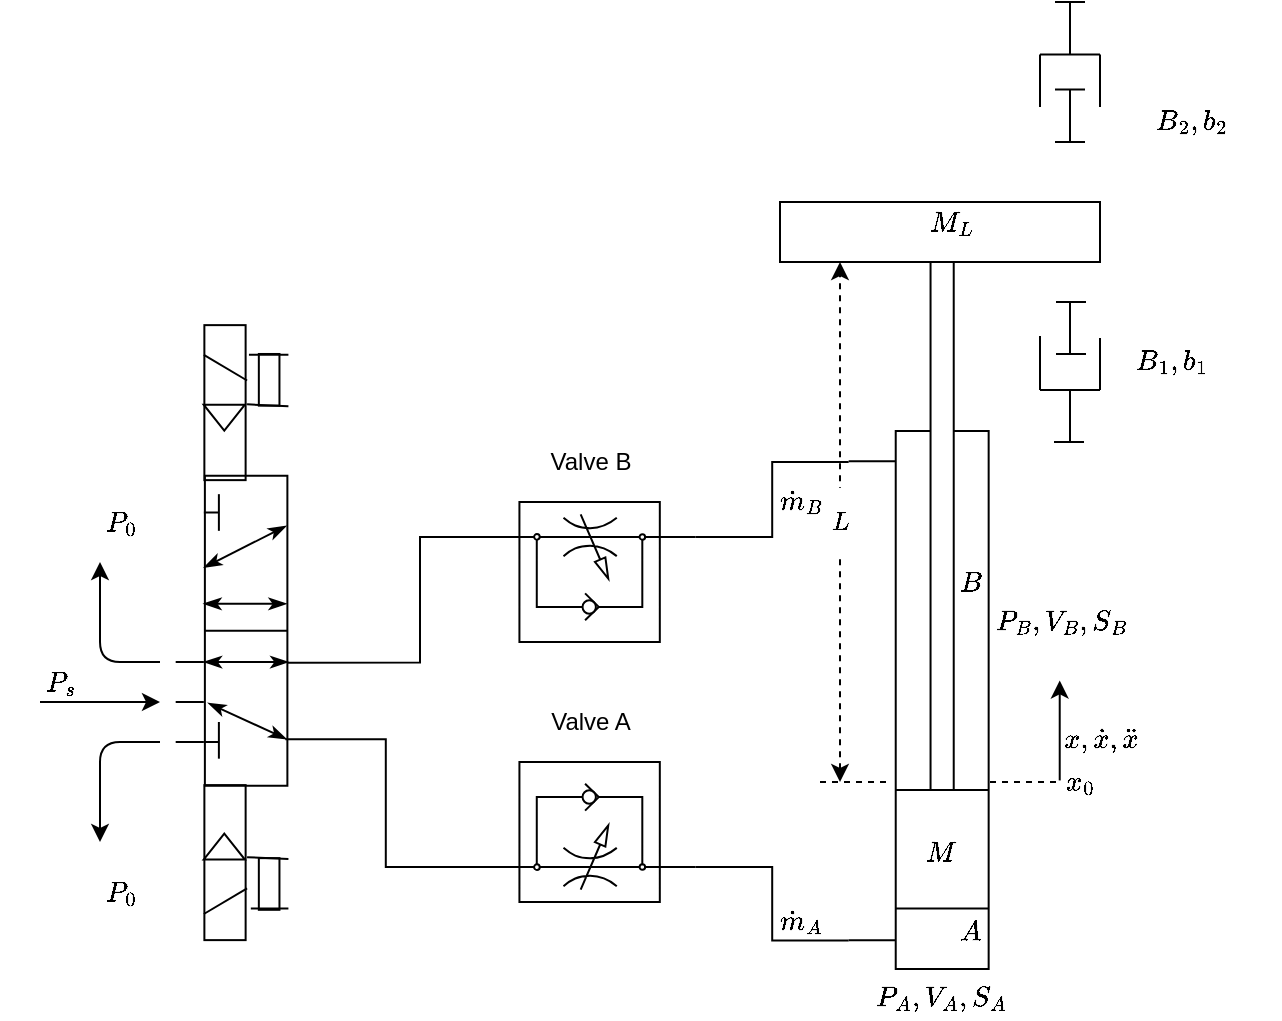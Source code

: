 <mxfile version="14.6.13" type="device"><diagram id="QGOc32A_E_jzF6UL4IfL" name="Page-1"><mxGraphModel dx="333" dy="571" grid="1" gridSize="10" guides="0" tooltips="1" connect="0" arrows="1" fold="1" page="1" pageScale="1" pageWidth="850" pageHeight="1100" math="1" shadow="0"><root><mxCell id="0"/><mxCell id="1" parent="0"/><mxCell id="qKkxfrQ7dY6HTsAQCQ4V-1" value="" style="verticalLabelPosition=bottom;html=1;verticalAlign=top;align=center;outlineConnect=0;shape=mxgraph.fluid_power.x11450;points=[[0.04,1,0],[0.707,1,0]];rotation=-90;flipH=0;flipV=1;" parent="1" vertex="1"><mxGeometry x="410" y="399.22" width="358.66" height="70" as="geometry"/></mxCell><mxCell id="qKkxfrQ7dY6HTsAQCQ4V-6" style="edgeStyle=orthogonalEdgeStyle;rounded=0;orthogonalLoop=1;jettySize=auto;html=1;exitX=0.25;exitY=1;exitDx=0;exitDy=0;exitPerimeter=0;entryX=0.603;entryY=0;entryDx=0;entryDy=0;entryPerimeter=0;endArrow=none;endFill=0;" parent="1" source="qKkxfrQ7dY6HTsAQCQ4V-3" target="izgYYI5H7b6O-L76sfsF-3" edge="1"><mxGeometry relative="1" as="geometry"><mxPoint x="305.04" y="460.565" as="targetPoint"/><Array as="points"><mxPoint x="340" y="397"/><mxPoint x="340" y="460"/></Array></mxGeometry></mxCell><mxCell id="qKkxfrQ7dY6HTsAQCQ4V-7" style="edgeStyle=orthogonalEdgeStyle;rounded=0;orthogonalLoop=1;jettySize=auto;html=1;exitX=0.25;exitY=0;exitDx=0;exitDy=0;exitPerimeter=0;entryX=0.707;entryY=1;entryDx=0;entryDy=0;entryPerimeter=0;endArrow=none;endFill=0;" parent="1" source="qKkxfrQ7dY6HTsAQCQ4V-3" target="qKkxfrQ7dY6HTsAQCQ4V-1" edge="1"><mxGeometry relative="1" as="geometry"/></mxCell><mxCell id="qKkxfrQ7dY6HTsAQCQ4V-3" value="" style="verticalLabelPosition=bottom;aspect=fixed;html=1;verticalAlign=top;align=center;outlineConnect=0;shape=mxgraph.fluid_power.x10640;points=[[0.25,0,0],[0.25,1,0]];direction=south;" parent="1" vertex="1"><mxGeometry x="372" y="380" width="105.83" height="70" as="geometry"/></mxCell><mxCell id="qKkxfrQ7dY6HTsAQCQ4V-8" style="edgeStyle=orthogonalEdgeStyle;rounded=0;orthogonalLoop=1;jettySize=auto;html=1;exitX=0.25;exitY=0;exitDx=0;exitDy=0;exitPerimeter=0;entryX=0.04;entryY=1;entryDx=0;entryDy=0;entryPerimeter=0;endArrow=none;endFill=0;" parent="1" source="qKkxfrQ7dY6HTsAQCQ4V-4" target="qKkxfrQ7dY6HTsAQCQ4V-1" edge="1"><mxGeometry relative="1" as="geometry"/></mxCell><mxCell id="qKkxfrQ7dY6HTsAQCQ4V-4" value="" style="verticalLabelPosition=bottom;aspect=fixed;html=1;verticalAlign=top;align=center;outlineConnect=0;shape=mxgraph.fluid_power.x10640;points=[[0.25,0,0],[0.25,1,0]];direction=south;flipH=0;flipV=1;" parent="1" vertex="1"><mxGeometry x="372" y="510" width="105.83" height="70" as="geometry"/></mxCell><mxCell id="qKkxfrQ7dY6HTsAQCQ4V-9" style="edgeStyle=orthogonalEdgeStyle;rounded=0;orthogonalLoop=1;jettySize=auto;html=1;entryX=0.25;entryY=1;entryDx=0;entryDy=0;entryPerimeter=0;endArrow=none;endFill=0;exitX=0.85;exitY=0.025;exitDx=0;exitDy=0;exitPerimeter=0;" parent="1" source="izgYYI5H7b6O-L76sfsF-3" target="qKkxfrQ7dY6HTsAQCQ4V-4" edge="1"><mxGeometry relative="1" as="geometry"><mxPoint x="290" y="498" as="sourcePoint"/></mxGeometry></mxCell><mxCell id="qKkxfrQ7dY6HTsAQCQ4V-11" value="" style="rounded=0;whiteSpace=wrap;html=1;" parent="1" vertex="1"><mxGeometry x="520" y="230" width="160" height="30" as="geometry"/></mxCell><mxCell id="qKkxfrQ7dY6HTsAQCQ4V-14" value="" style="endArrow=classic;html=1;" parent="1" edge="1"><mxGeometry width="50" height="50" relative="1" as="geometry"><mxPoint x="150" y="480" as="sourcePoint"/><mxPoint x="210" y="480" as="targetPoint"/></mxGeometry></mxCell><mxCell id="qKkxfrQ7dY6HTsAQCQ4V-15" value="" style="endArrow=classic;html=1;" parent="1" edge="1"><mxGeometry width="50" height="50" relative="1" as="geometry"><mxPoint x="210" y="460.0" as="sourcePoint"/><mxPoint x="180" y="410" as="targetPoint"/><Array as="points"><mxPoint x="180" y="460"/></Array></mxGeometry></mxCell><mxCell id="qKkxfrQ7dY6HTsAQCQ4V-16" value="" style="endArrow=classic;html=1;" parent="1" edge="1"><mxGeometry width="50" height="50" relative="1" as="geometry"><mxPoint x="210" y="500" as="sourcePoint"/><mxPoint x="180" y="550" as="targetPoint"/><Array as="points"><mxPoint x="180" y="500"/></Array></mxGeometry></mxCell><mxCell id="qKkxfrQ7dY6HTsAQCQ4V-17" value="$$P_s$$" style="text;html=1;align=center;verticalAlign=middle;resizable=0;points=[];autosize=1;strokeColor=none;" parent="1" vertex="1"><mxGeometry x="130" y="460" width="60" height="20" as="geometry"/></mxCell><mxCell id="qKkxfrQ7dY6HTsAQCQ4V-18" value="$$P_0$$" style="text;html=1;align=center;verticalAlign=middle;resizable=0;points=[];autosize=1;strokeColor=none;" parent="1" vertex="1"><mxGeometry x="160" y="380" width="60" height="20" as="geometry"/></mxCell><mxCell id="qKkxfrQ7dY6HTsAQCQ4V-19" value="$$P_0$$" style="text;html=1;align=center;verticalAlign=middle;resizable=0;points=[];autosize=1;strokeColor=none;" parent="1" vertex="1"><mxGeometry x="160" y="565" width="60" height="20" as="geometry"/></mxCell><mxCell id="qKkxfrQ7dY6HTsAQCQ4V-20" value="$$A$$" style="text;html=1;align=center;verticalAlign=middle;resizable=0;points=[];autosize=1;strokeColor=none;" parent="1" vertex="1"><mxGeometry x="590" y="585" width="50" height="20" as="geometry"/></mxCell><mxCell id="qKkxfrQ7dY6HTsAQCQ4V-21" value="$$B$$" style="text;html=1;align=center;verticalAlign=middle;resizable=0;points=[];autosize=1;strokeColor=none;" parent="1" vertex="1"><mxGeometry x="590" y="410" width="50" height="20" as="geometry"/></mxCell><mxCell id="qKkxfrQ7dY6HTsAQCQ4V-22" value="$$P_A, V_A, S_A$$" style="text;html=1;align=center;verticalAlign=middle;resizable=0;points=[];autosize=1;strokeColor=none;" parent="1" vertex="1"><mxGeometry x="540" y="618.44" width="120" height="20" as="geometry"/></mxCell><mxCell id="qKkxfrQ7dY6HTsAQCQ4V-23" value="$$P_B, V_B, S_B$$" style="text;html=1;align=center;verticalAlign=middle;resizable=0;points=[];autosize=1;strokeColor=none;" parent="1" vertex="1"><mxGeometry x="600" y="430" width="120" height="20" as="geometry"/></mxCell><mxCell id="qKkxfrQ7dY6HTsAQCQ4V-24" value="$$M$$" style="text;html=1;align=center;verticalAlign=middle;resizable=0;points=[];autosize=1;strokeColor=none;" parent="1" vertex="1"><mxGeometry x="575" y="545" width="50" height="20" as="geometry"/></mxCell><mxCell id="qKkxfrQ7dY6HTsAQCQ4V-25" value="" style="endArrow=none;dashed=1;html=1;" parent="1" edge="1"><mxGeometry width="50" height="50" relative="1" as="geometry"><mxPoint x="540" y="520" as="sourcePoint"/><mxPoint x="575" y="520" as="targetPoint"/></mxGeometry></mxCell><mxCell id="qKkxfrQ7dY6HTsAQCQ4V-29" value="" style="endArrow=classic;html=1;dashed=1;endFill=1;startArrow=classic;startFill=1;" parent="1" edge="1"><mxGeometry relative="1" as="geometry"><mxPoint x="550" y="520" as="sourcePoint"/><mxPoint x="550" y="260" as="targetPoint"/></mxGeometry></mxCell><mxCell id="qKkxfrQ7dY6HTsAQCQ4V-30" value="$$L$$" style="edgeLabel;resizable=0;html=1;align=center;verticalAlign=middle;" parent="qKkxfrQ7dY6HTsAQCQ4V-29" connectable="0" vertex="1"><mxGeometry relative="1" as="geometry"/></mxCell><mxCell id="qKkxfrQ7dY6HTsAQCQ4V-31" value="" style="endArrow=none;dashed=1;html=1;" parent="1" edge="1"><mxGeometry width="50" height="50" relative="1" as="geometry"><mxPoint x="625" y="520" as="sourcePoint"/><mxPoint x="660" y="520" as="targetPoint"/></mxGeometry></mxCell><mxCell id="qKkxfrQ7dY6HTsAQCQ4V-32" value="" style="endArrow=classic;html=1;" parent="1" edge="1"><mxGeometry width="50" height="50" relative="1" as="geometry"><mxPoint x="659.86" y="519.22" as="sourcePoint"/><mxPoint x="659.86" y="469.22" as="targetPoint"/></mxGeometry></mxCell><mxCell id="qKkxfrQ7dY6HTsAQCQ4V-33" value="$$x, \dot{x}, \ddot{x}$$" style="text;html=1;align=center;verticalAlign=middle;resizable=0;points=[];autosize=1;strokeColor=none;" parent="1" vertex="1"><mxGeometry x="610" y="489.22" width="140" height="20" as="geometry"/></mxCell><mxCell id="qKkxfrQ7dY6HTsAQCQ4V-35" value="$$x_0$$" style="text;html=1;align=center;verticalAlign=middle;resizable=0;points=[];autosize=1;strokeColor=none;" parent="1" vertex="1"><mxGeometry x="640" y="510" width="60" height="20" as="geometry"/></mxCell><mxCell id="qKkxfrQ7dY6HTsAQCQ4V-36" value="$$\dot{m}_A$$" style="text;html=1;align=center;verticalAlign=middle;resizable=0;points=[];autosize=1;strokeColor=none;" parent="1" vertex="1"><mxGeometry x="485" y="580" width="90" height="20" as="geometry"/></mxCell><mxCell id="qKkxfrQ7dY6HTsAQCQ4V-37" value="$$\dot{m}_B$$" style="text;html=1;align=center;verticalAlign=middle;resizable=0;points=[];autosize=1;strokeColor=none;" parent="1" vertex="1"><mxGeometry x="485" y="370" width="90" height="20" as="geometry"/></mxCell><mxCell id="qKkxfrQ7dY6HTsAQCQ4V-38" value="Valve A" style="text;html=1;align=center;verticalAlign=middle;resizable=0;points=[];autosize=1;strokeColor=none;" parent="1" vertex="1"><mxGeometry x="395" y="480" width="60" height="20" as="geometry"/></mxCell><mxCell id="qKkxfrQ7dY6HTsAQCQ4V-39" value="Valve B" style="text;html=1;align=center;verticalAlign=middle;resizable=0;points=[];autosize=1;strokeColor=none;" parent="1" vertex="1"><mxGeometry x="394.91" y="350" width="60" height="20" as="geometry"/></mxCell><mxCell id="qKkxfrQ7dY6HTsAQCQ4V-54" value="" style="group" parent="1" vertex="1" connectable="0"><mxGeometry x="650" y="130" width="30" height="70" as="geometry"/></mxCell><mxCell id="qKkxfrQ7dY6HTsAQCQ4V-40" value="" style="endArrow=none;html=1;" parent="qKkxfrQ7dY6HTsAQCQ4V-54" edge="1"><mxGeometry width="50" height="50" relative="1" as="geometry"><mxPoint y="26.25" as="sourcePoint"/><mxPoint x="30" y="26.25" as="targetPoint"/></mxGeometry></mxCell><mxCell id="qKkxfrQ7dY6HTsAQCQ4V-41" value="" style="endArrow=none;html=1;" parent="qKkxfrQ7dY6HTsAQCQ4V-54" edge="1"><mxGeometry width="50" height="50" relative="1" as="geometry"><mxPoint y="26.25" as="sourcePoint"/><mxPoint y="52.5" as="targetPoint"/></mxGeometry></mxCell><mxCell id="qKkxfrQ7dY6HTsAQCQ4V-42" value="" style="endArrow=none;html=1;" parent="qKkxfrQ7dY6HTsAQCQ4V-54" edge="1"><mxGeometry width="50" height="50" relative="1" as="geometry"><mxPoint x="30" y="26.25" as="sourcePoint"/><mxPoint x="30" y="52.5" as="targetPoint"/></mxGeometry></mxCell><mxCell id="qKkxfrQ7dY6HTsAQCQ4V-44" value="" style="endArrow=none;html=1;" parent="qKkxfrQ7dY6HTsAQCQ4V-54" edge="1"><mxGeometry width="50" height="50" relative="1" as="geometry"><mxPoint x="7.5" y="43.75" as="sourcePoint"/><mxPoint x="22.5" y="43.75" as="targetPoint"/></mxGeometry></mxCell><mxCell id="qKkxfrQ7dY6HTsAQCQ4V-46" value="" style="endArrow=none;html=1;" parent="qKkxfrQ7dY6HTsAQCQ4V-54" edge="1"><mxGeometry width="50" height="50" relative="1" as="geometry"><mxPoint x="15" as="sourcePoint"/><mxPoint x="15" y="26.25" as="targetPoint"/></mxGeometry></mxCell><mxCell id="qKkxfrQ7dY6HTsAQCQ4V-50" value="" style="endArrow=none;html=1;" parent="qKkxfrQ7dY6HTsAQCQ4V-54" edge="1"><mxGeometry width="50" height="50" relative="1" as="geometry"><mxPoint x="15" y="43.75" as="sourcePoint"/><mxPoint x="15" y="70" as="targetPoint"/></mxGeometry></mxCell><mxCell id="qKkxfrQ7dY6HTsAQCQ4V-51" value="" style="endArrow=none;html=1;" parent="qKkxfrQ7dY6HTsAQCQ4V-54" edge="1"><mxGeometry width="50" height="50" relative="1" as="geometry"><mxPoint x="7.5" y="70" as="sourcePoint"/><mxPoint x="22.5" y="70" as="targetPoint"/></mxGeometry></mxCell><mxCell id="qKkxfrQ7dY6HTsAQCQ4V-53" value="" style="endArrow=none;html=1;" parent="qKkxfrQ7dY6HTsAQCQ4V-54" edge="1"><mxGeometry width="50" height="50" relative="1" as="geometry"><mxPoint x="7.5" as="sourcePoint"/><mxPoint x="22.5" as="targetPoint"/></mxGeometry></mxCell><mxCell id="RA2GWcrk0DVsxeMc9pft-1" value="" style="group;direction=east;rotation=-180;" parent="1" vertex="1" connectable="0"><mxGeometry x="650" y="280" width="30" height="70" as="geometry"/></mxCell><mxCell id="RA2GWcrk0DVsxeMc9pft-2" value="" style="endArrow=none;html=1;" parent="RA2GWcrk0DVsxeMc9pft-1" edge="1"><mxGeometry width="50" height="50" relative="1" as="geometry"><mxPoint x="30" y="44" as="sourcePoint"/><mxPoint y="44" as="targetPoint"/></mxGeometry></mxCell><mxCell id="RA2GWcrk0DVsxeMc9pft-3" value="" style="endArrow=none;html=1;" parent="RA2GWcrk0DVsxeMc9pft-1" edge="1"><mxGeometry width="50" height="50" relative="1" as="geometry"><mxPoint x="30" y="44" as="sourcePoint"/><mxPoint x="30" y="18" as="targetPoint"/></mxGeometry></mxCell><mxCell id="RA2GWcrk0DVsxeMc9pft-4" value="" style="endArrow=none;html=1;" parent="RA2GWcrk0DVsxeMc9pft-1" edge="1"><mxGeometry width="50" height="50" relative="1" as="geometry"><mxPoint y="44" as="sourcePoint"/><mxPoint y="17" as="targetPoint"/></mxGeometry></mxCell><mxCell id="RA2GWcrk0DVsxeMc9pft-5" value="" style="endArrow=none;html=1;" parent="RA2GWcrk0DVsxeMc9pft-1" edge="1"><mxGeometry width="50" height="50" relative="1" as="geometry"><mxPoint x="23" y="26" as="sourcePoint"/><mxPoint x="8" y="26" as="targetPoint"/></mxGeometry></mxCell><mxCell id="RA2GWcrk0DVsxeMc9pft-6" value="" style="endArrow=none;html=1;" parent="RA2GWcrk0DVsxeMc9pft-1" edge="1"><mxGeometry width="50" height="50" relative="1" as="geometry"><mxPoint x="15" y="70" as="sourcePoint"/><mxPoint x="15" y="44" as="targetPoint"/></mxGeometry></mxCell><mxCell id="RA2GWcrk0DVsxeMc9pft-7" value="" style="endArrow=none;html=1;" parent="RA2GWcrk0DVsxeMc9pft-1" edge="1"><mxGeometry width="50" height="50" relative="1" as="geometry"><mxPoint x="15" y="26" as="sourcePoint"/><mxPoint x="15" as="targetPoint"/></mxGeometry></mxCell><mxCell id="RA2GWcrk0DVsxeMc9pft-8" value="" style="endArrow=none;html=1;" parent="RA2GWcrk0DVsxeMc9pft-1" edge="1"><mxGeometry width="50" height="50" relative="1" as="geometry"><mxPoint x="23" as="sourcePoint"/><mxPoint x="8" as="targetPoint"/></mxGeometry></mxCell><mxCell id="RA2GWcrk0DVsxeMc9pft-9" value="" style="endArrow=none;html=1;" parent="RA2GWcrk0DVsxeMc9pft-1" edge="1"><mxGeometry width="50" height="50" relative="1" as="geometry"><mxPoint x="22" y="70" as="sourcePoint"/><mxPoint x="7" y="70" as="targetPoint"/></mxGeometry></mxCell><mxCell id="izgYYI5H7b6O-L76sfsF-40" value="" style="group;rotation=90;" parent="1" vertex="1" connectable="0"><mxGeometry x="102.5" y="410" width="310" height="55" as="geometry"/></mxCell><mxCell id="izgYYI5H7b6O-L76sfsF-3" value="" style="rounded=0;whiteSpace=wrap;html=1;fillColor=none;container=0;rotation=90;" parent="izgYYI5H7b6O-L76sfsF-40" vertex="1"><mxGeometry x="73.067" y="13.75" width="155.0" height="41.25" as="geometry"/></mxCell><mxCell id="izgYYI5H7b6O-L76sfsF-5" value="" style="rounded=0;whiteSpace=wrap;html=1;fillColor=none;container=0;rotation=90;" parent="izgYYI5H7b6O-L76sfsF-40" vertex="1"><mxGeometry x="101.249" y="139.997" width="77.5" height="20.625" as="geometry"/></mxCell><mxCell id="izgYYI5H7b6O-L76sfsF-6" value="" style="rounded=0;whiteSpace=wrap;html=1;fillColor=none;container=0;rotation=90;" parent="izgYYI5H7b6O-L76sfsF-40" vertex="1"><mxGeometry x="101.249" y="-89.997" width="77.5" height="20.625" as="geometry"/></mxCell><mxCell id="izgYYI5H7b6O-L76sfsF-8" value="" style="endArrow=none;html=1;entryX=0.5;entryY=0;entryDx=0;entryDy=0;exitX=0.5;exitY=1;exitDx=0;exitDy=0;" parent="izgYYI5H7b6O-L76sfsF-40" source="izgYYI5H7b6O-L76sfsF-3" target="izgYYI5H7b6O-L76sfsF-3" edge="1"><mxGeometry x="130.37" y="-110.917" width="46.97" height="34.375" as="geometry"><mxPoint x="44.885" y="-53.167" as="sourcePoint"/><mxPoint x="97.491" y="9.167" as="targetPoint"/></mxGeometry></mxCell><mxCell id="izgYYI5H7b6O-L76sfsF-9" value="" style="endArrow=none;html=1;" parent="izgYYI5H7b6O-L76sfsF-40" edge="1"><mxGeometry x="130.37" y="-110.917" width="46.97" height="34.375" as="geometry"><mxPoint x="129.431" y="-103.583" as="sourcePoint"/><mxPoint x="151.037" y="-90.75" as="targetPoint"/></mxGeometry></mxCell><mxCell id="izgYYI5H7b6O-L76sfsF-10" value="" style="endArrow=none;html=1;" parent="izgYYI5H7b6O-L76sfsF-40" edge="1"><mxGeometry x="130.37" y="-110.917" width="46.97" height="34.375" as="geometry"><mxPoint x="151.037" y="147.583" as="sourcePoint"/><mxPoint x="171.704" y="148.5" as="targetPoint"/></mxGeometry></mxCell><mxCell id="izgYYI5H7b6O-L76sfsF-11" value="" style="endArrow=none;html=1;" parent="izgYYI5H7b6O-L76sfsF-40" edge="1"><mxGeometry x="130.37" y="-110.917" width="46.97" height="34.375" as="geometry"><mxPoint x="129.431" y="176" as="sourcePoint"/><mxPoint x="151.037" y="163.167" as="targetPoint"/></mxGeometry></mxCell><mxCell id="izgYYI5H7b6O-L76sfsF-12" value="" style="endArrow=none;html=1;" parent="izgYYI5H7b6O-L76sfsF-40" edge="1"><mxGeometry x="130.37" y="-110.917" width="46.97" height="34.375" as="geometry"><mxPoint x="151.037" y="-78.833" as="sourcePoint"/><mxPoint x="171.704" y="-77.917" as="targetPoint"/></mxGeometry></mxCell><mxCell id="izgYYI5H7b6O-L76sfsF-18" value="" style="triangle;whiteSpace=wrap;html=1;fillColor=none;container=0;rotation=90;" parent="izgYYI5H7b6O-L76sfsF-40" vertex="1"><mxGeometry x="133.188" y="-82.5" width="12.917" height="20.625" as="geometry"/></mxCell><mxCell id="izgYYI5H7b6O-L76sfsF-19" value="" style="triangle;whiteSpace=wrap;html=1;fillColor=none;rotation=270;container=0;" parent="izgYYI5H7b6O-L76sfsF-40" vertex="1"><mxGeometry x="133.188" y="132" width="12.917" height="20.625" as="geometry"/></mxCell><mxCell id="izgYYI5H7b6O-L76sfsF-7" value="" style="rounded=0;whiteSpace=wrap;html=1;fillColor=none;container=0;rotation=90;" parent="izgYYI5H7b6O-L76sfsF-40" vertex="1"><mxGeometry x="149.158" y="-96.25" width="25.833" height="10.312" as="geometry"/></mxCell><mxCell id="izgYYI5H7b6O-L76sfsF-13" value="" style="endArrow=none;html=1;" parent="izgYYI5H7b6O-L76sfsF-40" edge="1"><mxGeometry x="130.37" y="-98.083" width="46.97" height="34.375" as="geometry"><mxPoint x="151.976" y="-103.583" as="sourcePoint"/><mxPoint x="171.704" y="-103.583" as="targetPoint"/></mxGeometry></mxCell><mxCell id="izgYYI5H7b6O-L76sfsF-16" value="" style="rounded=0;whiteSpace=wrap;html=1;fillColor=none;rotation=-90;container=0;" parent="izgYYI5H7b6O-L76sfsF-40" vertex="1"><mxGeometry x="149.158" y="155.833" width="25.833" height="10.312" as="geometry"/></mxCell><mxCell id="izgYYI5H7b6O-L76sfsF-17" value="" style="endArrow=none;html=1;" parent="izgYYI5H7b6O-L76sfsF-40" edge="1"><mxGeometry x="130.37" y="154" width="46.97" height="34.375" as="geometry"><mxPoint x="171.704" y="173.25" as="sourcePoint"/><mxPoint x="152.916" y="173.25" as="targetPoint"/></mxGeometry></mxCell><mxCell id="izgYYI5H7b6O-L76sfsF-33" value="" style="endArrow=classicThin;startArrow=classicThin;html=1;entryX=0.162;entryY=0.013;entryDx=0;entryDy=0;entryPerimeter=0;endFill=1;startFill=1;" parent="izgYYI5H7b6O-L76sfsF-40" target="izgYYI5H7b6O-L76sfsF-3" edge="1"><mxGeometry width="50" height="50" relative="1" as="geometry"><mxPoint x="129.431" y="2.75" as="sourcePoint"/><mxPoint x="157.613" y="-24.75" as="targetPoint"/></mxGeometry></mxCell><mxCell id="izgYYI5H7b6O-L76sfsF-34" value="" style="endArrow=classicThin;startArrow=classicThin;html=1;entryX=0.413;entryY=0.008;entryDx=0;entryDy=0;entryPerimeter=0;exitX=0.413;exitY=1.018;exitDx=0;exitDy=0;exitPerimeter=0;endFill=1;startFill=1;" parent="izgYYI5H7b6O-L76sfsF-40" source="izgYYI5H7b6O-L76sfsF-3" target="izgYYI5H7b6O-L76sfsF-3" edge="1"><mxGeometry width="50" height="50" relative="1" as="geometry"><mxPoint x="122.855" y="11.917" as="sourcePoint"/><mxPoint x="164.188" y="-7.333" as="targetPoint"/></mxGeometry></mxCell><mxCell id="izgYYI5H7b6O-L76sfsF-35" value="" style="endArrow=classicThin;startArrow=classicThin;html=1;entryX=0.413;entryY=0.008;entryDx=0;entryDy=0;entryPerimeter=0;exitX=0.413;exitY=1.018;exitDx=0;exitDy=0;exitPerimeter=0;endFill=1;startFill=1;" parent="izgYYI5H7b6O-L76sfsF-40" edge="1"><mxGeometry width="50" height="50" relative="1" as="geometry"><mxPoint x="129.431" y="50.003" as="sourcePoint"/><mxPoint x="171.704" y="50.003" as="targetPoint"/></mxGeometry></mxCell><mxCell id="izgYYI5H7b6O-L76sfsF-36" value="" style="endArrow=classicThin;startArrow=classicThin;html=1;entryX=0.85;entryY=0.007;entryDx=0;entryDy=0;entryPerimeter=0;endFill=1;startFill=1;exitX=0.733;exitY=0.963;exitDx=0;exitDy=0;exitPerimeter=0;" parent="izgYYI5H7b6O-L76sfsF-40" source="izgYYI5H7b6O-L76sfsF-3" target="izgYYI5H7b6O-L76sfsF-3" edge="1"><mxGeometry width="50" height="50" relative="1" as="geometry"><mxPoint x="129.431" y="66.917" as="sourcePoint"/><mxPoint x="165.128" y="57.75" as="targetPoint"/></mxGeometry></mxCell><mxCell id="izgYYI5H7b6O-L76sfsF-27" value="" style="endArrow=none;html=1;" parent="izgYYI5H7b6O-L76sfsF-40" edge="1"><mxGeometry x="95.613" y="-28.417" width="46.97" height="34.375" as="geometry"><mxPoint x="136.946" y="-33.917" as="sourcePoint"/><mxPoint x="136.946" y="-15.583" as="targetPoint"/></mxGeometry></mxCell><mxCell id="izgYYI5H7b6O-L76sfsF-28" value="" style="endArrow=none;html=1;" parent="izgYYI5H7b6O-L76sfsF-40" edge="1"><mxGeometry x="95.613" y="-28.417" width="46.97" height="34.375" as="geometry"><mxPoint x="136.946" y="-24.75" as="sourcePoint"/><mxPoint x="129.431" y="-24.75" as="targetPoint"/></mxGeometry></mxCell><mxCell id="izgYYI5H7b6O-L76sfsF-31" value="" style="endArrow=none;html=1;" parent="izgYYI5H7b6O-L76sfsF-40" edge="1"><mxGeometry x="95.613" y="85.5" width="46.97" height="34.375" as="geometry"><mxPoint x="136.946" y="80" as="sourcePoint"/><mxPoint x="136.946" y="98.333" as="targetPoint"/></mxGeometry></mxCell><mxCell id="izgYYI5H7b6O-L76sfsF-32" value="" style="endArrow=none;html=1;" parent="izgYYI5H7b6O-L76sfsF-40" edge="1"><mxGeometry x="95.613" y="86.33" width="46.97" height="34.375" as="geometry"><mxPoint x="136.946" y="89.997" as="sourcePoint"/><mxPoint x="129.431" y="89.997" as="targetPoint"/></mxGeometry></mxCell><mxCell id="izgYYI5H7b6O-L76sfsF-39" value="" style="endArrow=none;html=1;" parent="1" edge="1"><mxGeometry width="50" height="50" relative="1" as="geometry"><mxPoint x="217.84" y="499.997" as="sourcePoint"/><mxPoint x="231.931" y="499.997" as="targetPoint"/></mxGeometry></mxCell><mxCell id="izgYYI5H7b6O-L76sfsF-38" value="" style="endArrow=none;html=1;" parent="1" edge="1"><mxGeometry width="50" height="50" relative="1" as="geometry"><mxPoint x="217.84" y="479.997" as="sourcePoint"/><mxPoint x="231.931" y="479.997" as="targetPoint"/></mxGeometry></mxCell><mxCell id="izgYYI5H7b6O-L76sfsF-37" value="" style="endArrow=none;html=1;" parent="1" edge="1"><mxGeometry width="50" height="50" relative="1" as="geometry"><mxPoint x="217.84" y="460.003" as="sourcePoint"/><mxPoint x="231.931" y="460.003" as="targetPoint"/></mxGeometry></mxCell><mxCell id="izgYYI5H7b6O-L76sfsF-41" value="$$B_1, b_1$$" style="text;html=1;align=center;verticalAlign=middle;resizable=0;points=[];autosize=1;strokeColor=none;" parent="1" vertex="1"><mxGeometry x="670" y="300" width="90" height="20" as="geometry"/></mxCell><mxCell id="izgYYI5H7b6O-L76sfsF-42" value="$$B_2, b_2$$" style="text;html=1;align=center;verticalAlign=middle;resizable=0;points=[];autosize=1;strokeColor=none;" parent="1" vertex="1"><mxGeometry x="680" y="180" width="90" height="20" as="geometry"/></mxCell><mxCell id="yr0uCA3Osx_9xfe-Z_M_-1" value="$$M_L$$" style="text;html=1;align=center;verticalAlign=middle;resizable=0;points=[];autosize=1;strokeColor=none;" vertex="1" parent="1"><mxGeometry x="570" y="230" width="70" height="20" as="geometry"/></mxCell></root></mxGraphModel></diagram></mxfile>